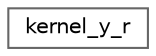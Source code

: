 digraph "Graphical Class Hierarchy"
{
 // LATEX_PDF_SIZE
  bgcolor="transparent";
  edge [fontname=Helvetica,fontsize=10,labelfontname=Helvetica,labelfontsize=10];
  node [fontname=Helvetica,fontsize=10,shape=box,height=0.2,width=0.4];
  rankdir="LR";
  Node0 [id="Node000000",label="kernel_y_r",height=0.2,width=0.4,color="grey40", fillcolor="white", style="filled",URL="$structkernel__y__r.html",tooltip=" "];
}
